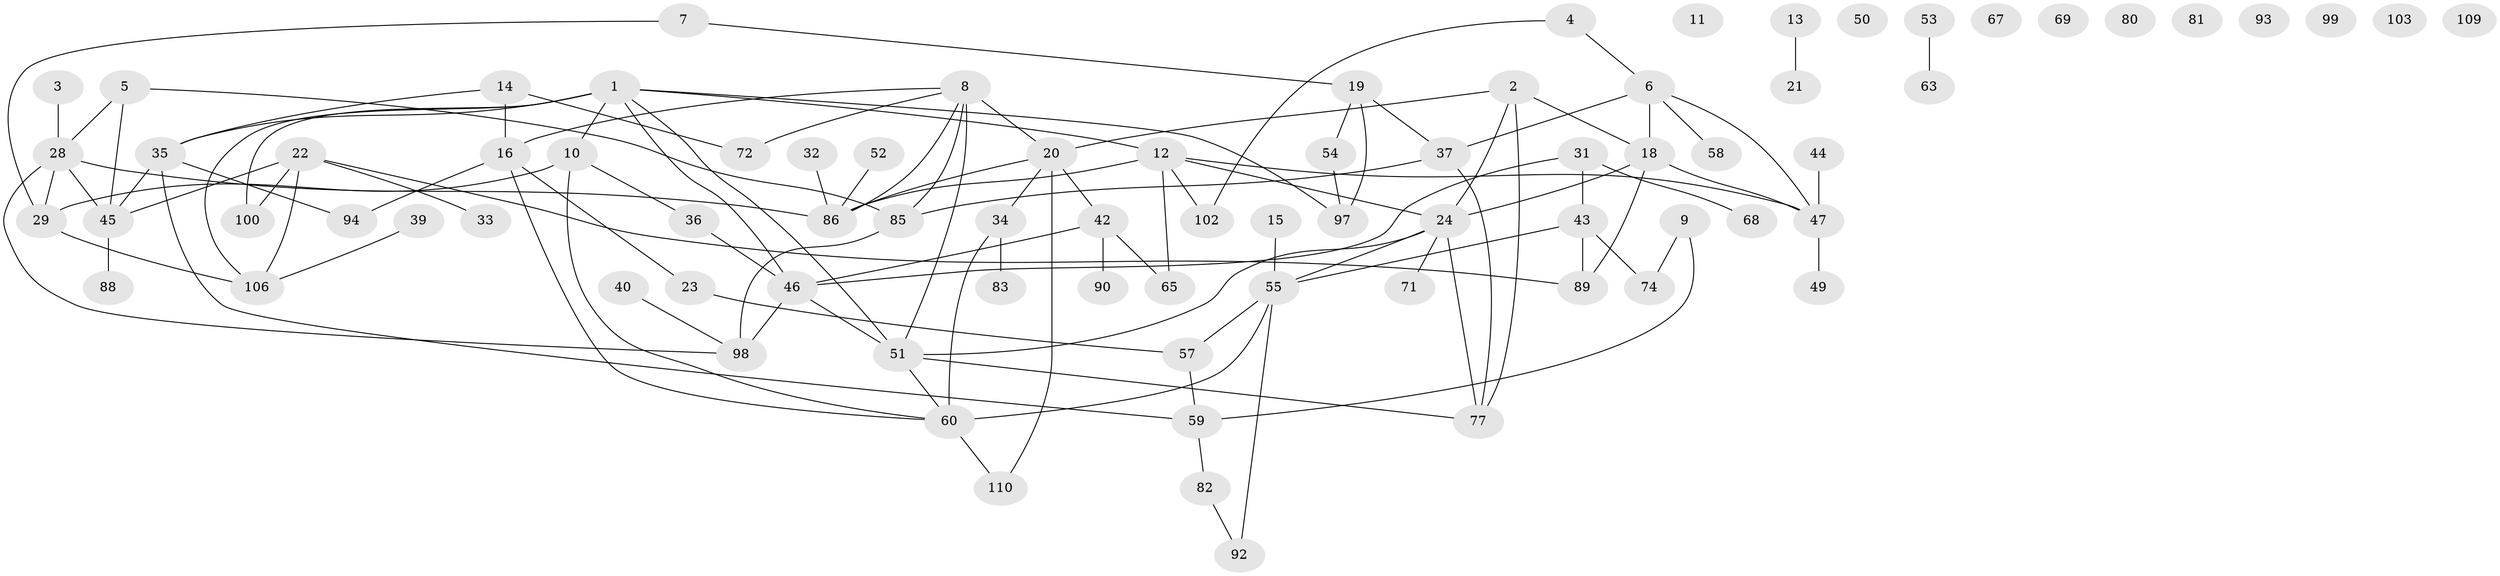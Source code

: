 // Generated by graph-tools (version 1.1) at 2025/23/03/03/25 07:23:28]
// undirected, 81 vertices, 111 edges
graph export_dot {
graph [start="1"]
  node [color=gray90,style=filled];
  1 [super="+113"];
  2 [super="+115"];
  3 [super="+114"];
  4;
  5 [super="+25"];
  6 [super="+17"];
  7 [super="+105"];
  8 [super="+84"];
  9;
  10 [super="+108"];
  11;
  12 [super="+30"];
  13 [super="+116"];
  14;
  15;
  16;
  18 [super="+79"];
  19 [super="+41"];
  20 [super="+66"];
  21;
  22 [super="+27"];
  23 [super="+112"];
  24 [super="+26"];
  28 [super="+56"];
  29 [super="+107"];
  31 [super="+48"];
  32;
  33;
  34;
  35 [super="+38"];
  36;
  37 [super="+70"];
  39;
  40;
  42 [super="+62"];
  43 [super="+76"];
  44;
  45 [super="+78"];
  46 [super="+64"];
  47 [super="+61"];
  49 [super="+91"];
  50 [super="+96"];
  51 [super="+87"];
  52;
  53;
  54;
  55 [super="+95"];
  57;
  58;
  59 [super="+73"];
  60 [super="+75"];
  63;
  65;
  67;
  68;
  69;
  71;
  72;
  74;
  77 [super="+101"];
  80;
  81;
  82;
  83;
  85;
  86 [super="+117"];
  88;
  89;
  90;
  92;
  93;
  94;
  97;
  98;
  99;
  100;
  102 [super="+104"];
  103;
  106 [super="+111"];
  109;
  110;
  1 -- 35;
  1 -- 46;
  1 -- 51;
  1 -- 100;
  1 -- 106;
  1 -- 12;
  1 -- 97;
  1 -- 10;
  2 -- 24;
  2 -- 18;
  2 -- 20;
  2 -- 77;
  3 -- 28;
  4 -- 6;
  4 -- 102;
  5 -- 85;
  5 -- 28;
  5 -- 45;
  6 -- 37;
  6 -- 47;
  6 -- 58;
  6 -- 18;
  7 -- 29;
  7 -- 19;
  8 -- 16;
  8 -- 20 [weight=2];
  8 -- 72;
  8 -- 85;
  8 -- 51;
  8 -- 86;
  9 -- 74;
  9 -- 59;
  10 -- 29;
  10 -- 60;
  10 -- 36;
  12 -- 24;
  12 -- 102;
  12 -- 47;
  12 -- 65;
  12 -- 86;
  13 -- 21;
  14 -- 16;
  14 -- 72;
  14 -- 35;
  15 -- 55;
  16 -- 94;
  16 -- 60;
  16 -- 23;
  18 -- 47;
  18 -- 89;
  18 -- 24;
  19 -- 54;
  19 -- 97;
  19 -- 37;
  20 -- 110;
  20 -- 42;
  20 -- 34;
  20 -- 86;
  22 -- 33;
  22 -- 45;
  22 -- 89;
  22 -- 100;
  22 -- 106;
  23 -- 57;
  24 -- 77;
  24 -- 71;
  24 -- 55;
  24 -- 51;
  28 -- 29;
  28 -- 98;
  28 -- 86;
  28 -- 45;
  29 -- 106;
  31 -- 68;
  31 -- 46;
  31 -- 43;
  32 -- 86;
  34 -- 60;
  34 -- 83;
  35 -- 45;
  35 -- 59;
  35 -- 94;
  36 -- 46;
  37 -- 77;
  37 -- 85;
  39 -- 106;
  40 -- 98;
  42 -- 65;
  42 -- 90;
  42 -- 46;
  43 -- 74;
  43 -- 55;
  43 -- 89;
  44 -- 47;
  45 -- 88;
  46 -- 98 [weight=2];
  46 -- 51;
  47 -- 49;
  51 -- 60;
  51 -- 77;
  52 -- 86;
  53 -- 63;
  54 -- 97;
  55 -- 92;
  55 -- 57;
  55 -- 60 [weight=2];
  57 -- 59;
  59 -- 82;
  60 -- 110;
  82 -- 92;
  85 -- 98;
}
